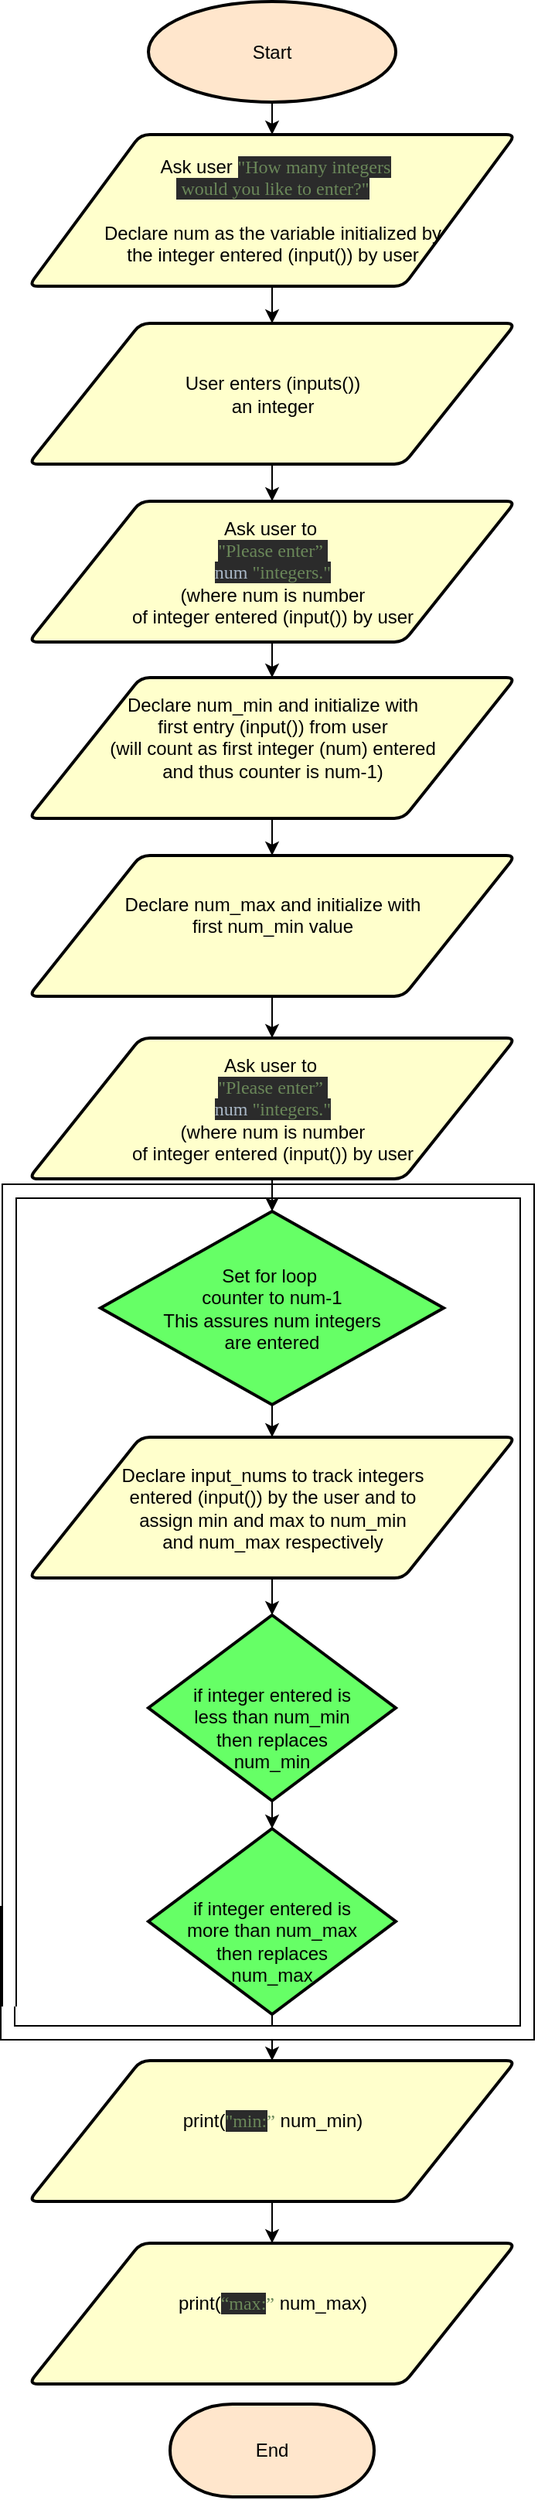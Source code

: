 <mxfile version="12.5.5" type="github">
  <diagram id="C5RBs43oDa-KdzZeNtuy" name="Page-1">
    <mxGraphModel dx="758" dy="1797" grid="0" gridSize="10" guides="1" tooltips="1" connect="1" arrows="1" fold="1" page="1" pageScale="1" pageWidth="827" pageHeight="1169" math="0" shadow="0">
      <root>
        <mxCell id="WIyWlLk6GJQsqaUBKTNV-0"/>
        <mxCell id="WIyWlLk6GJQsqaUBKTNV-1" parent="WIyWlLk6GJQsqaUBKTNV-0"/>
        <mxCell id="YAJCDJA3JRHrWHHWti8Y-43" value="" style="edgeStyle=orthogonalEdgeStyle;rounded=0;orthogonalLoop=1;jettySize=auto;html=1;" edge="1" parent="WIyWlLk6GJQsqaUBKTNV-1" source="zFGTWXLyDL38vy-QKdds-0" target="YAJCDJA3JRHrWHHWti8Y-41">
          <mxGeometry relative="1" as="geometry"/>
        </mxCell>
        <mxCell id="zFGTWXLyDL38vy-QKdds-0" value="Start" style="strokeWidth=2;html=1;shape=mxgraph.flowchart.start_1;whiteSpace=wrap;fillColor=#FFE6CC;" parent="WIyWlLk6GJQsqaUBKTNV-1" vertex="1">
          <mxGeometry x="326" y="-1052" width="160" height="65" as="geometry"/>
        </mxCell>
        <mxCell id="zFGTWXLyDL38vy-QKdds-2" value="End" style="strokeWidth=2;html=1;shape=mxgraph.flowchart.terminator;whiteSpace=wrap;fillColor=#FFE6CC;" parent="WIyWlLk6GJQsqaUBKTNV-1" vertex="1">
          <mxGeometry x="340" y="501" width="132" height="60" as="geometry"/>
        </mxCell>
        <mxCell id="YAJCDJA3JRHrWHHWti8Y-35" value="" style="edgeStyle=orthogonalEdgeStyle;rounded=0;orthogonalLoop=1;jettySize=auto;html=1;" edge="1" parent="WIyWlLk6GJQsqaUBKTNV-1" source="YAJCDJA3JRHrWHHWti8Y-7" target="YAJCDJA3JRHrWHHWti8Y-25">
          <mxGeometry relative="1" as="geometry"/>
        </mxCell>
        <mxCell id="YAJCDJA3JRHrWHHWti8Y-7" value="&lt;p style=&quot;line-height: 117%&quot;&gt;&lt;br&gt;&lt;/p&gt;&lt;p style=&quot;line-height: 117%&quot;&gt;if integer entered is &lt;br&gt;less than num_min&lt;br&gt;then replaces&lt;br&gt;num_min&lt;br&gt;&lt;/p&gt;" style="strokeWidth=2;html=1;shape=mxgraph.flowchart.decision;whiteSpace=wrap;fillColor=#66FF66;" vertex="1" parent="WIyWlLk6GJQsqaUBKTNV-1">
          <mxGeometry x="326" y="-9" width="160" height="120" as="geometry"/>
        </mxCell>
        <mxCell id="YAJCDJA3JRHrWHHWti8Y-61" value="" style="edgeStyle=orthogonalEdgeStyle;rounded=0;orthogonalLoop=1;jettySize=auto;html=1;" edge="1" parent="WIyWlLk6GJQsqaUBKTNV-1" source="YAJCDJA3JRHrWHHWti8Y-25" target="YAJCDJA3JRHrWHHWti8Y-60">
          <mxGeometry relative="1" as="geometry"/>
        </mxCell>
        <mxCell id="YAJCDJA3JRHrWHHWti8Y-25" value="&lt;p style=&quot;line-height: 117%&quot;&gt;&lt;br&gt;&lt;/p&gt;&lt;p style=&quot;line-height: 117%&quot;&gt;if integer entered is &lt;br&gt;more than num_max&lt;br&gt;then replaces&lt;br&gt;num_max&lt;br&gt;&lt;/p&gt;" style="strokeWidth=2;html=1;shape=mxgraph.flowchart.decision;whiteSpace=wrap;fillColor=#66FF66;" vertex="1" parent="WIyWlLk6GJQsqaUBKTNV-1">
          <mxGeometry x="326" y="129" width="160" height="120" as="geometry"/>
        </mxCell>
        <mxCell id="YAJCDJA3JRHrWHHWti8Y-38" value="" style="shape=filledEdge;rounded=0;fixDash=1;endArrow=none;strokeWidth=10;fillColor=#ffffff;edgeStyle=orthogonalEdgeStyle;" edge="1" parent="WIyWlLk6GJQsqaUBKTNV-1">
          <mxGeometry width="60" height="40" relative="1" as="geometry">
            <mxPoint x="240" y="184" as="sourcePoint"/>
            <mxPoint x="571" y="-259" as="targetPoint"/>
            <Array as="points">
              <mxPoint x="235" y="184"/>
              <mxPoint x="235" y="261"/>
              <mxPoint x="571" y="261"/>
            </Array>
          </mxGeometry>
        </mxCell>
        <mxCell id="YAJCDJA3JRHrWHHWti8Y-40" value="" style="shape=filledEdge;rounded=0;fixDash=1;endArrow=none;strokeWidth=10;fillColor=#ffffff;edgeStyle=orthogonalEdgeStyle;" edge="1" parent="WIyWlLk6GJQsqaUBKTNV-1">
          <mxGeometry width="60" height="40" relative="1" as="geometry">
            <mxPoint x="571" y="-213" as="sourcePoint"/>
            <mxPoint x="236" y="244" as="targetPoint"/>
            <Array as="points">
              <mxPoint x="571" y="-283"/>
              <mxPoint x="236" y="-283"/>
            </Array>
          </mxGeometry>
        </mxCell>
        <mxCell id="YAJCDJA3JRHrWHHWti8Y-45" value="" style="edgeStyle=orthogonalEdgeStyle;rounded=0;orthogonalLoop=1;jettySize=auto;html=1;" edge="1" parent="WIyWlLk6GJQsqaUBKTNV-1" source="YAJCDJA3JRHrWHHWti8Y-41" target="YAJCDJA3JRHrWHHWti8Y-44">
          <mxGeometry relative="1" as="geometry"/>
        </mxCell>
        <mxCell id="YAJCDJA3JRHrWHHWti8Y-41" value="&lt;span style=&quot;white-space: normal&quot;&gt;&amp;nbsp;Ask user&amp;nbsp;&lt;/span&gt;&lt;font color=&quot;#6a8759&quot; face=&quot;Menlo&quot; style=&quot;white-space: normal&quot;&gt;&lt;span style=&quot;background-color: rgb(43 , 43 , 43)&quot;&gt;&quot;How many integers&lt;br&gt;&amp;nbsp;would you like to enter?&quot;&lt;br&gt;&lt;/span&gt;&lt;/font&gt;&lt;span style=&quot;white-space: normal&quot;&gt;&amp;nbsp; &amp;nbsp;&amp;nbsp;&lt;br&gt;Declare num as the variable&amp;nbsp;&lt;/span&gt;&lt;span style=&quot;white-space: normal&quot;&gt;initialized by &lt;br&gt;the&amp;nbsp;&lt;/span&gt;&lt;span style=&quot;white-space: normal&quot;&gt;integer entered&amp;nbsp;(input())&amp;nbsp;by user&lt;/span&gt;" style="shape=parallelogram;html=1;strokeWidth=2;perimeter=parallelogramPerimeter;whiteSpace=wrap;rounded=1;arcSize=12;size=0.23;fillColor=#FFFFCC;" vertex="1" parent="WIyWlLk6GJQsqaUBKTNV-1">
          <mxGeometry x="248.5" y="-966" width="315" height="98" as="geometry"/>
        </mxCell>
        <mxCell id="YAJCDJA3JRHrWHHWti8Y-47" value="" style="edgeStyle=orthogonalEdgeStyle;rounded=0;orthogonalLoop=1;jettySize=auto;html=1;" edge="1" parent="WIyWlLk6GJQsqaUBKTNV-1" source="YAJCDJA3JRHrWHHWti8Y-44" target="YAJCDJA3JRHrWHHWti8Y-46">
          <mxGeometry relative="1" as="geometry"/>
        </mxCell>
        <mxCell id="YAJCDJA3JRHrWHHWti8Y-44" value="User enters (inputs())&lt;br&gt;an integer" style="shape=parallelogram;html=1;strokeWidth=2;perimeter=parallelogramPerimeter;whiteSpace=wrap;rounded=1;arcSize=12;size=0.23;fillColor=#FFFFCC;" vertex="1" parent="WIyWlLk6GJQsqaUBKTNV-1">
          <mxGeometry x="248.5" y="-844" width="315" height="91" as="geometry"/>
        </mxCell>
        <mxCell id="YAJCDJA3JRHrWHHWti8Y-49" value="" style="edgeStyle=orthogonalEdgeStyle;rounded=0;orthogonalLoop=1;jettySize=auto;html=1;" edge="1" parent="WIyWlLk6GJQsqaUBKTNV-1" source="YAJCDJA3JRHrWHHWti8Y-46" target="YAJCDJA3JRHrWHHWti8Y-48">
          <mxGeometry relative="1" as="geometry"/>
        </mxCell>
        <mxCell id="YAJCDJA3JRHrWHHWti8Y-46" value="&lt;span style=&quot;white-space: nowrap&quot;&gt;Ask user to&lt;/span&gt;&lt;span style=&quot;font-size: 9pt ; white-space: nowrap ; font-family: &amp;#34;menlo&amp;#34; ; color: rgb(204 , 120 , 50)&quot;&gt;&amp;nbsp;&lt;br&gt;&lt;/span&gt;&lt;span style=&quot;white-space: nowrap ; color: rgb(106 , 135 , 89) ; font-family: &amp;#34;menlo&amp;#34; ; background-color: rgb(43 , 43 , 43)&quot;&gt;&quot;Please enter”&lt;/span&gt;&lt;span style=&quot;color: rgb(106 , 135 , 89) ; font-family: &amp;#34;menlo&amp;#34; ; white-space: nowrap ; background-color: rgb(43 , 43 , 43)&quot;&gt;&amp;nbsp;&lt;/span&gt;&lt;span style=&quot;white-space: nowrap ; color: rgb(106 , 135 , 89) ; font-family: &amp;#34;menlo&amp;#34; ; background-color: rgb(43 , 43 , 43)&quot;&gt;&lt;br&gt;&lt;/span&gt;&lt;span style=&quot;font-size: 9pt ; white-space: nowrap&quot;&gt;&lt;font color=&quot;#a9b7c6&quot; face=&quot;Menlo&quot;&gt;&lt;span style=&quot;background-color: rgb(43 , 43 , 43)&quot;&gt;num&amp;nbsp;&lt;/span&gt;&lt;/font&gt;&lt;/span&gt;&lt;span style=&quot;white-space: nowrap ; color: rgb(106 , 135 , 89) ; font-family: &amp;#34;menlo&amp;#34; ; background-color: rgb(43 , 43 , 43)&quot;&gt;&quot;integers.&quot;&lt;/span&gt;&lt;span style=&quot;font-size: 9pt ; white-space: nowrap&quot;&gt;&lt;font color=&quot;#a9b7c6&quot; face=&quot;Menlo&quot;&gt;&lt;span style=&quot;background-color: rgb(43 , 43 , 43)&quot;&gt;&lt;br&gt;&lt;/span&gt;&lt;/font&gt;(where num is number&lt;br&gt;of integer entered (input()) by user&lt;/span&gt;" style="shape=parallelogram;html=1;strokeWidth=2;perimeter=parallelogramPerimeter;whiteSpace=wrap;rounded=1;arcSize=12;size=0.23;fillColor=#FFFFCC;" vertex="1" parent="WIyWlLk6GJQsqaUBKTNV-1">
          <mxGeometry x="248.5" y="-729" width="315" height="91" as="geometry"/>
        </mxCell>
        <mxCell id="YAJCDJA3JRHrWHHWti8Y-51" value="" style="edgeStyle=orthogonalEdgeStyle;rounded=0;orthogonalLoop=1;jettySize=auto;html=1;" edge="1" parent="WIyWlLk6GJQsqaUBKTNV-1" source="YAJCDJA3JRHrWHHWti8Y-48" target="YAJCDJA3JRHrWHHWti8Y-50">
          <mxGeometry relative="1" as="geometry"/>
        </mxCell>
        <mxCell id="YAJCDJA3JRHrWHHWti8Y-48" value="&lt;span style=&quot;white-space: nowrap&quot;&gt;Declare&lt;/span&gt;&lt;span style=&quot;font-size: 9pt ; white-space: nowrap&quot;&gt;&amp;nbsp;num_min and initialize with&lt;br&gt;first entry (input()) from user &lt;br&gt;(will count as first integer (num) entered&lt;br&gt;and thus counter is num-1)&lt;br&gt;&lt;br&gt;&lt;/span&gt;" style="shape=parallelogram;html=1;strokeWidth=2;perimeter=parallelogramPerimeter;whiteSpace=wrap;rounded=1;arcSize=12;size=0.23;fillColor=#FFFFCC;" vertex="1" parent="WIyWlLk6GJQsqaUBKTNV-1">
          <mxGeometry x="248.5" y="-615" width="315" height="91" as="geometry"/>
        </mxCell>
        <mxCell id="YAJCDJA3JRHrWHHWti8Y-53" value="" style="edgeStyle=orthogonalEdgeStyle;rounded=0;orthogonalLoop=1;jettySize=auto;html=1;" edge="1" parent="WIyWlLk6GJQsqaUBKTNV-1" source="YAJCDJA3JRHrWHHWti8Y-50" target="YAJCDJA3JRHrWHHWti8Y-52">
          <mxGeometry relative="1" as="geometry"/>
        </mxCell>
        <mxCell id="YAJCDJA3JRHrWHHWti8Y-50" value="&lt;span style=&quot;white-space: nowrap&quot;&gt;Declare&lt;/span&gt;&lt;span style=&quot;font-size: 9pt ; white-space: nowrap&quot;&gt;&amp;nbsp;num_max and initialize with&lt;br&gt;first num_min value&lt;br&gt;&lt;br&gt;&lt;/span&gt;" style="shape=parallelogram;html=1;strokeWidth=2;perimeter=parallelogramPerimeter;whiteSpace=wrap;rounded=1;arcSize=12;size=0.23;fillColor=#FFFFCC;" vertex="1" parent="WIyWlLk6GJQsqaUBKTNV-1">
          <mxGeometry x="248.5" y="-500" width="315" height="91" as="geometry"/>
        </mxCell>
        <mxCell id="YAJCDJA3JRHrWHHWti8Y-56" value="" style="edgeStyle=orthogonalEdgeStyle;rounded=0;orthogonalLoop=1;jettySize=auto;html=1;" edge="1" parent="WIyWlLk6GJQsqaUBKTNV-1" source="YAJCDJA3JRHrWHHWti8Y-52" target="YAJCDJA3JRHrWHHWti8Y-55">
          <mxGeometry relative="1" as="geometry"/>
        </mxCell>
        <mxCell id="YAJCDJA3JRHrWHHWti8Y-52" value="&lt;span style=&quot;white-space: nowrap&quot;&gt;Ask user to&lt;/span&gt;&lt;span style=&quot;font-size: 9pt ; white-space: nowrap ; font-family: &amp;#34;menlo&amp;#34; ; color: rgb(204 , 120 , 50)&quot;&gt;&amp;nbsp;&lt;br&gt;&lt;/span&gt;&lt;span style=&quot;white-space: nowrap ; color: rgb(106 , 135 , 89) ; font-family: &amp;#34;menlo&amp;#34; ; background-color: rgb(43 , 43 , 43)&quot;&gt;&quot;Please enter”&lt;/span&gt;&lt;span style=&quot;color: rgb(106 , 135 , 89) ; font-family: &amp;#34;menlo&amp;#34; ; white-space: nowrap ; background-color: rgb(43 , 43 , 43)&quot;&gt;&amp;nbsp;&lt;/span&gt;&lt;span style=&quot;white-space: nowrap ; color: rgb(106 , 135 , 89) ; font-family: &amp;#34;menlo&amp;#34; ; background-color: rgb(43 , 43 , 43)&quot;&gt;&lt;br&gt;&lt;/span&gt;&lt;span style=&quot;font-size: 9pt ; white-space: nowrap&quot;&gt;&lt;font color=&quot;#a9b7c6&quot; face=&quot;Menlo&quot;&gt;&lt;span style=&quot;background-color: rgb(43 , 43 , 43)&quot;&gt;num&amp;nbsp;&lt;/span&gt;&lt;/font&gt;&lt;/span&gt;&lt;span style=&quot;white-space: nowrap ; color: rgb(106 , 135 , 89) ; font-family: &amp;#34;menlo&amp;#34; ; background-color: rgb(43 , 43 , 43)&quot;&gt;&quot;integers.&quot;&lt;/span&gt;&lt;span style=&quot;font-size: 9pt ; white-space: nowrap&quot;&gt;&lt;font color=&quot;#a9b7c6&quot; face=&quot;Menlo&quot;&gt;&lt;span style=&quot;background-color: rgb(43 , 43 , 43)&quot;&gt;&lt;br&gt;&lt;/span&gt;&lt;/font&gt;(where num is number&lt;br&gt;of integer entered (input()) by user&lt;/span&gt;&lt;span style=&quot;font-size: 9pt ; white-space: nowrap&quot;&gt;&lt;br&gt;&lt;/span&gt;" style="shape=parallelogram;html=1;strokeWidth=2;perimeter=parallelogramPerimeter;whiteSpace=wrap;rounded=1;arcSize=12;size=0.23;fillColor=#FFFFCC;" vertex="1" parent="WIyWlLk6GJQsqaUBKTNV-1">
          <mxGeometry x="248.5" y="-382" width="315" height="91" as="geometry"/>
        </mxCell>
        <mxCell id="YAJCDJA3JRHrWHHWti8Y-58" value="" style="edgeStyle=orthogonalEdgeStyle;rounded=0;orthogonalLoop=1;jettySize=auto;html=1;" edge="1" parent="WIyWlLk6GJQsqaUBKTNV-1" source="YAJCDJA3JRHrWHHWti8Y-55" target="YAJCDJA3JRHrWHHWti8Y-57">
          <mxGeometry relative="1" as="geometry"/>
        </mxCell>
        <mxCell id="YAJCDJA3JRHrWHHWti8Y-55" value="&lt;p style=&quot;line-height: 117%&quot;&gt;Set for loop&amp;nbsp;&lt;br&gt;counter to num-1&lt;br&gt;This assures num integers&lt;br&gt;are entered&lt;br&gt;&lt;/p&gt;" style="strokeWidth=2;html=1;shape=mxgraph.flowchart.decision;whiteSpace=wrap;fillColor=#66FF66;" vertex="1" parent="WIyWlLk6GJQsqaUBKTNV-1">
          <mxGeometry x="295" y="-270" width="222" height="125" as="geometry"/>
        </mxCell>
        <mxCell id="YAJCDJA3JRHrWHHWti8Y-59" value="" style="edgeStyle=orthogonalEdgeStyle;rounded=0;orthogonalLoop=1;jettySize=auto;html=1;" edge="1" parent="WIyWlLk6GJQsqaUBKTNV-1" source="YAJCDJA3JRHrWHHWti8Y-57" target="YAJCDJA3JRHrWHHWti8Y-7">
          <mxGeometry relative="1" as="geometry"/>
        </mxCell>
        <mxCell id="YAJCDJA3JRHrWHHWti8Y-57" value="&lt;span style=&quot;white-space: nowrap&quot;&gt;Declare input_nums to track integers&lt;br&gt;&lt;/span&gt;entered (input()) by the user and to&lt;br&gt;assign min and max to num_min&lt;br&gt;and num_max respectively&lt;span style=&quot;font-size: 9pt ; white-space: nowrap&quot;&gt;&lt;br&gt;&lt;/span&gt;" style="shape=parallelogram;html=1;strokeWidth=2;perimeter=parallelogramPerimeter;whiteSpace=wrap;rounded=1;arcSize=12;size=0.23;fillColor=#FFFFCC;" vertex="1" parent="WIyWlLk6GJQsqaUBKTNV-1">
          <mxGeometry x="248.5" y="-124" width="315" height="91" as="geometry"/>
        </mxCell>
        <mxCell id="YAJCDJA3JRHrWHHWti8Y-65" value="" style="edgeStyle=orthogonalEdgeStyle;rounded=0;orthogonalLoop=1;jettySize=auto;html=1;" edge="1" parent="WIyWlLk6GJQsqaUBKTNV-1" source="YAJCDJA3JRHrWHHWti8Y-60" target="YAJCDJA3JRHrWHHWti8Y-64">
          <mxGeometry relative="1" as="geometry"/>
        </mxCell>
        <mxCell id="YAJCDJA3JRHrWHHWti8Y-60" value="&lt;span style=&quot;white-space: nowrap&quot;&gt;print(&lt;/span&gt;&lt;span style=&quot;color: rgb(106 , 135 , 89) ; font-family: &amp;#34;menlo&amp;#34; ; font-size: 9pt ; background-color: rgb(43 , 43 , 43)&quot;&gt;&quot;min:&lt;/span&gt;&lt;font color=&quot;#6a8759&quot; face=&quot;menlo&quot;&gt;&lt;span&gt;”&lt;/span&gt;&lt;/font&gt;&amp;nbsp;num_min)&lt;br&gt;&lt;span style=&quot;font-size: 9pt ; white-space: nowrap&quot;&gt;&lt;br&gt;&lt;/span&gt;" style="shape=parallelogram;html=1;strokeWidth=2;perimeter=parallelogramPerimeter;whiteSpace=wrap;rounded=1;arcSize=12;size=0.23;fillColor=#FFFFCC;" vertex="1" parent="WIyWlLk6GJQsqaUBKTNV-1">
          <mxGeometry x="248.5" y="279" width="315" height="91" as="geometry"/>
        </mxCell>
        <mxCell id="YAJCDJA3JRHrWHHWti8Y-64" value="&lt;span style=&quot;white-space: nowrap&quot;&gt;print(&lt;/span&gt;&lt;span style=&quot;background-color: rgb(43 , 43 , 43)&quot;&gt;&lt;font color=&quot;#6a8759&quot; face=&quot;menlo&quot;&gt;&lt;span&gt;“max&lt;/span&gt;&lt;span style=&quot;font-size: 9pt&quot;&gt;:&lt;/span&gt;&lt;/font&gt;&lt;/span&gt;&lt;font color=&quot;#6a8759&quot; face=&quot;menlo&quot;&gt;&lt;span&gt;”&lt;/span&gt;&lt;/font&gt;&amp;nbsp;num_max)&lt;br&gt;&lt;span style=&quot;font-size: 9pt ; white-space: nowrap&quot;&gt;&lt;br&gt;&lt;/span&gt;" style="shape=parallelogram;html=1;strokeWidth=2;perimeter=parallelogramPerimeter;whiteSpace=wrap;rounded=1;arcSize=12;size=0.23;fillColor=#FFFFCC;" vertex="1" parent="WIyWlLk6GJQsqaUBKTNV-1">
          <mxGeometry x="248.5" y="397" width="315" height="91" as="geometry"/>
        </mxCell>
      </root>
    </mxGraphModel>
  </diagram>
</mxfile>
